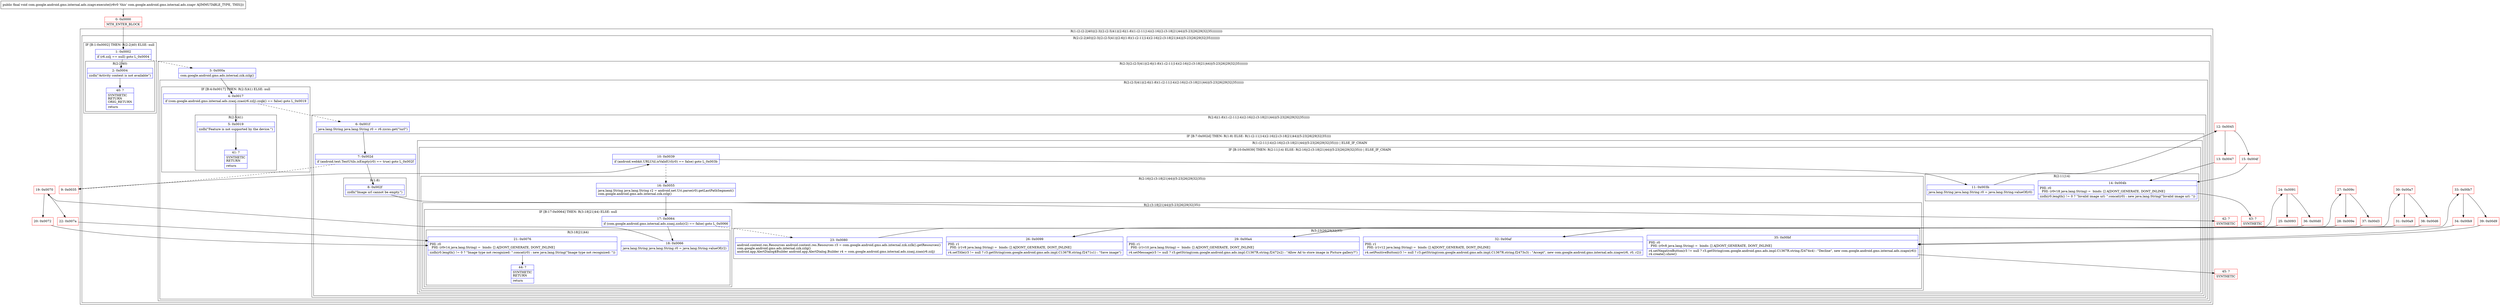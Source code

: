 digraph "CFG forcom.google.android.gms.internal.ads.zzapv.execute()V" {
subgraph cluster_Region_650578625 {
label = "R(1:(2:(2:2|40)|(2:3|(2:(2:5|41)|(2:6|(1:8)(1:(2:11|14)(2:16|(2:(3:18|21|44)|(5:23|26|29|32|35)))))))))";
node [shape=record,color=blue];
subgraph cluster_Region_336278016 {
label = "R(2:(2:2|40)|(2:3|(2:(2:5|41)|(2:6|(1:8)(1:(2:11|14)(2:16|(2:(3:18|21|44)|(5:23|26|29|32|35))))))))";
node [shape=record,color=blue];
subgraph cluster_IfRegion_219094385 {
label = "IF [B:1:0x0002] THEN: R(2:2|40) ELSE: null";
node [shape=record,color=blue];
Node_1 [shape=record,label="{1\:\ 0x0002|if (r6.zzlj == null) goto L_0x0004\l}"];
subgraph cluster_Region_1556670801 {
label = "R(2:2|40)";
node [shape=record,color=blue];
Node_2 [shape=record,label="{2\:\ 0x0004|zzdh(\"Activity context is not available\")\l}"];
Node_40 [shape=record,label="{40\:\ ?|SYNTHETIC\lRETURN\lORIG_RETURN\l|return\l}"];
}
}
subgraph cluster_Region_1120366859 {
label = "R(2:3|(2:(2:5|41)|(2:6|(1:8)(1:(2:11|14)(2:16|(2:(3:18|21|44)|(5:23|26|29|32|35)))))))";
node [shape=record,color=blue];
Node_3 [shape=record,label="{3\:\ 0x000a|com.google.android.gms.ads.internal.zzk.zzlg()\l}"];
subgraph cluster_Region_261210209 {
label = "R(2:(2:5|41)|(2:6|(1:8)(1:(2:11|14)(2:16|(2:(3:18|21|44)|(5:23|26|29|32|35))))))";
node [shape=record,color=blue];
subgraph cluster_IfRegion_2046865527 {
label = "IF [B:4:0x0017] THEN: R(2:5|41) ELSE: null";
node [shape=record,color=blue];
Node_4 [shape=record,label="{4\:\ 0x0017|if (com.google.android.gms.internal.ads.zzaxj.zzao(r6.zzlj).zzqk() == false) goto L_0x0019\l}"];
subgraph cluster_Region_1637440519 {
label = "R(2:5|41)";
node [shape=record,color=blue];
Node_5 [shape=record,label="{5\:\ 0x0019|zzdh(\"Feature is not supported by the device.\")\l}"];
Node_41 [shape=record,label="{41\:\ ?|SYNTHETIC\lRETURN\l|return\l}"];
}
}
subgraph cluster_Region_1200336154 {
label = "R(2:6|(1:8)(1:(2:11|14)(2:16|(2:(3:18|21|44)|(5:23|26|29|32|35)))))";
node [shape=record,color=blue];
Node_6 [shape=record,label="{6\:\ 0x001f|java.lang.String java.lang.String r0 = r6.zzcxs.get(\"iurl\")\l}"];
subgraph cluster_IfRegion_513123259 {
label = "IF [B:7:0x002d] THEN: R(1:8) ELSE: R(1:(2:11|14)(2:16|(2:(3:18|21|44)|(5:23|26|29|32|35))))";
node [shape=record,color=blue];
Node_7 [shape=record,label="{7\:\ 0x002d|if (android.text.TextUtils.isEmpty(r0) == true) goto L_0x002f\l}"];
subgraph cluster_Region_405747222 {
label = "R(1:8)";
node [shape=record,color=blue];
Node_8 [shape=record,label="{8\:\ 0x002f|zzdh(\"Image url cannot be empty.\")\l}"];
}
subgraph cluster_Region_423395258 {
label = "R(1:(2:11|14)(2:16|(2:(3:18|21|44)|(5:23|26|29|32|35)))) | ELSE_IF_CHAIN\l";
node [shape=record,color=blue];
subgraph cluster_IfRegion_409909454 {
label = "IF [B:10:0x0039] THEN: R(2:11|14) ELSE: R(2:16|(2:(3:18|21|44)|(5:23|26|29|32|35))) | ELSE_IF_CHAIN\l";
node [shape=record,color=blue];
Node_10 [shape=record,label="{10\:\ 0x0039|if (android.webkit.URLUtil.isValidUrl(r0) == false) goto L_0x003b\l}"];
subgraph cluster_Region_1924554234 {
label = "R(2:11|14)";
node [shape=record,color=blue];
Node_11 [shape=record,label="{11\:\ 0x003b|java.lang.String java.lang.String r0 = java.lang.String.valueOf(r0)\l}"];
Node_14 [shape=record,label="{14\:\ 0x004b|PHI: r0 \l  PHI: (r0v18 java.lang.String) =  binds: [] A[DONT_GENERATE, DONT_INLINE]\l|zzdh(r0.length() != 0 ? \"Invalid image url: \".concat(r0) : new java.lang.String(\"Invalid image url: \"))\l}"];
}
subgraph cluster_Region_1758453195 {
label = "R(2:16|(2:(3:18|21|44)|(5:23|26|29|32|35)))";
node [shape=record,color=blue];
Node_16 [shape=record,label="{16\:\ 0x0055|java.lang.String java.lang.String r2 = android.net.Uri.parse(r0).getLastPathSegment()\lcom.google.android.gms.ads.internal.zzk.zzlg()\l}"];
subgraph cluster_Region_1723922402 {
label = "R(2:(3:18|21|44)|(5:23|26|29|32|35))";
node [shape=record,color=blue];
subgraph cluster_IfRegion_917592170 {
label = "IF [B:17:0x0064] THEN: R(3:18|21|44) ELSE: null";
node [shape=record,color=blue];
Node_17 [shape=record,label="{17\:\ 0x0064|if (com.google.android.gms.internal.ads.zzaxj.zzdz(r2) == false) goto L_0x0066\l}"];
subgraph cluster_Region_1990757067 {
label = "R(3:18|21|44)";
node [shape=record,color=blue];
Node_18 [shape=record,label="{18\:\ 0x0066|java.lang.String java.lang.String r0 = java.lang.String.valueOf(r2)\l}"];
Node_21 [shape=record,label="{21\:\ 0x0076|PHI: r0 \l  PHI: (r0v14 java.lang.String) =  binds: [] A[DONT_GENERATE, DONT_INLINE]\l|zzdh(r0.length() != 0 ? \"Image type not recognized: \".concat(r0) : new java.lang.String(\"Image type not recognized: \"))\l}"];
Node_44 [shape=record,label="{44\:\ ?|SYNTHETIC\lRETURN\l|return\l}"];
}
}
subgraph cluster_Region_1542726418 {
label = "R(5:23|26|29|32|35)";
node [shape=record,color=blue];
Node_23 [shape=record,label="{23\:\ 0x0080|android.content.res.Resources android.content.res.Resources r3 = com.google.android.gms.ads.internal.zzk.zzlk().getResources()\lcom.google.android.gms.ads.internal.zzk.zzlg()\landroid.app.AlertDialog$Builder android.app.AlertDialog.Builder r4 = com.google.android.gms.internal.ads.zzaxj.zzan(r6.zzlj)\l}"];
Node_26 [shape=record,label="{26\:\ 0x0099|PHI: r1 \l  PHI: (r1v8 java.lang.String) =  binds: [] A[DONT_GENERATE, DONT_INLINE]\l|r4.setTitle(r3 != null ? r3.getString(com.google.android.gms.ads.impl.C1367R.string.f2471s1) : \"Save image\")\l}"];
Node_29 [shape=record,label="{29\:\ 0x00a4|PHI: r1 \l  PHI: (r1v10 java.lang.String) =  binds: [] A[DONT_GENERATE, DONT_INLINE]\l|r4.setMessage(r3 != null ? r3.getString(com.google.android.gms.ads.impl.C1367R.string.f2472s2) : \"Allow Ad to store image in Picture gallery?\")\l}"];
Node_32 [shape=record,label="{32\:\ 0x00af|PHI: r1 \l  PHI: (r1v12 java.lang.String) =  binds: [] A[DONT_GENERATE, DONT_INLINE]\l|r4.setPositiveButton(r3 != null ? r3.getString(com.google.android.gms.ads.impl.C1367R.string.f2473s3) : \"Accept\", new com.google.android.gms.internal.ads.zzapw(r6, r0, r2))\l}"];
Node_35 [shape=record,label="{35\:\ 0x00bf|PHI: r0 \l  PHI: (r0v8 java.lang.String) =  binds: [] A[DONT_GENERATE, DONT_INLINE]\l|r4.setNegativeButton(r3 != null ? r3.getString(com.google.android.gms.ads.impl.C1367R.string.f2474s4) : \"Decline\", new com.google.android.gms.internal.ads.zzapx(r6))\lr4.create().show()\l}"];
}
}
}
}
}
}
}
}
}
}
}
Node_0 [shape=record,color=red,label="{0\:\ 0x0000|MTH_ENTER_BLOCK\l}"];
Node_9 [shape=record,color=red,label="{9\:\ 0x0035}"];
Node_12 [shape=record,color=red,label="{12\:\ 0x0045}"];
Node_13 [shape=record,color=red,label="{13\:\ 0x0047}"];
Node_15 [shape=record,color=red,label="{15\:\ 0x004f}"];
Node_19 [shape=record,color=red,label="{19\:\ 0x0070}"];
Node_20 [shape=record,color=red,label="{20\:\ 0x0072}"];
Node_22 [shape=record,color=red,label="{22\:\ 0x007a}"];
Node_24 [shape=record,color=red,label="{24\:\ 0x0091}"];
Node_25 [shape=record,color=red,label="{25\:\ 0x0093}"];
Node_27 [shape=record,color=red,label="{27\:\ 0x009c}"];
Node_28 [shape=record,color=red,label="{28\:\ 0x009e}"];
Node_30 [shape=record,color=red,label="{30\:\ 0x00a7}"];
Node_31 [shape=record,color=red,label="{31\:\ 0x00a9}"];
Node_33 [shape=record,color=red,label="{33\:\ 0x00b7}"];
Node_34 [shape=record,color=red,label="{34\:\ 0x00b9}"];
Node_36 [shape=record,color=red,label="{36\:\ 0x00d0}"];
Node_37 [shape=record,color=red,label="{37\:\ 0x00d3}"];
Node_38 [shape=record,color=red,label="{38\:\ 0x00d6}"];
Node_39 [shape=record,color=red,label="{39\:\ 0x00d9}"];
Node_42 [shape=record,color=red,label="{42\:\ ?|SYNTHETIC\l}"];
Node_43 [shape=record,color=red,label="{43\:\ ?|SYNTHETIC\l}"];
Node_45 [shape=record,color=red,label="{45\:\ ?|SYNTHETIC\l}"];
MethodNode[shape=record,label="{public final void com.google.android.gms.internal.ads.zzapv.execute((r6v0 'this' com.google.android.gms.internal.ads.zzapv A[IMMUTABLE_TYPE, THIS])) }"];
MethodNode -> Node_0;
Node_1 -> Node_2;
Node_1 -> Node_3[style=dashed];
Node_2 -> Node_40;
Node_3 -> Node_4;
Node_4 -> Node_5;
Node_4 -> Node_6[style=dashed];
Node_5 -> Node_41;
Node_6 -> Node_7;
Node_7 -> Node_8;
Node_7 -> Node_9[style=dashed];
Node_8 -> Node_42;
Node_10 -> Node_11;
Node_10 -> Node_16[style=dashed];
Node_11 -> Node_12;
Node_14 -> Node_43;
Node_16 -> Node_17;
Node_17 -> Node_18;
Node_17 -> Node_23[style=dashed];
Node_18 -> Node_19;
Node_21 -> Node_44;
Node_23 -> Node_24;
Node_26 -> Node_27;
Node_29 -> Node_30;
Node_32 -> Node_33;
Node_35 -> Node_45;
Node_0 -> Node_1;
Node_9 -> Node_10;
Node_12 -> Node_13;
Node_12 -> Node_15;
Node_13 -> Node_14;
Node_15 -> Node_14;
Node_19 -> Node_20;
Node_19 -> Node_22;
Node_20 -> Node_21;
Node_22 -> Node_21;
Node_24 -> Node_25;
Node_24 -> Node_36;
Node_25 -> Node_26;
Node_27 -> Node_28;
Node_27 -> Node_37;
Node_28 -> Node_29;
Node_30 -> Node_31;
Node_30 -> Node_38;
Node_31 -> Node_32;
Node_33 -> Node_34;
Node_33 -> Node_39;
Node_34 -> Node_35;
Node_36 -> Node_26;
Node_37 -> Node_29;
Node_38 -> Node_32;
Node_39 -> Node_35;
}

